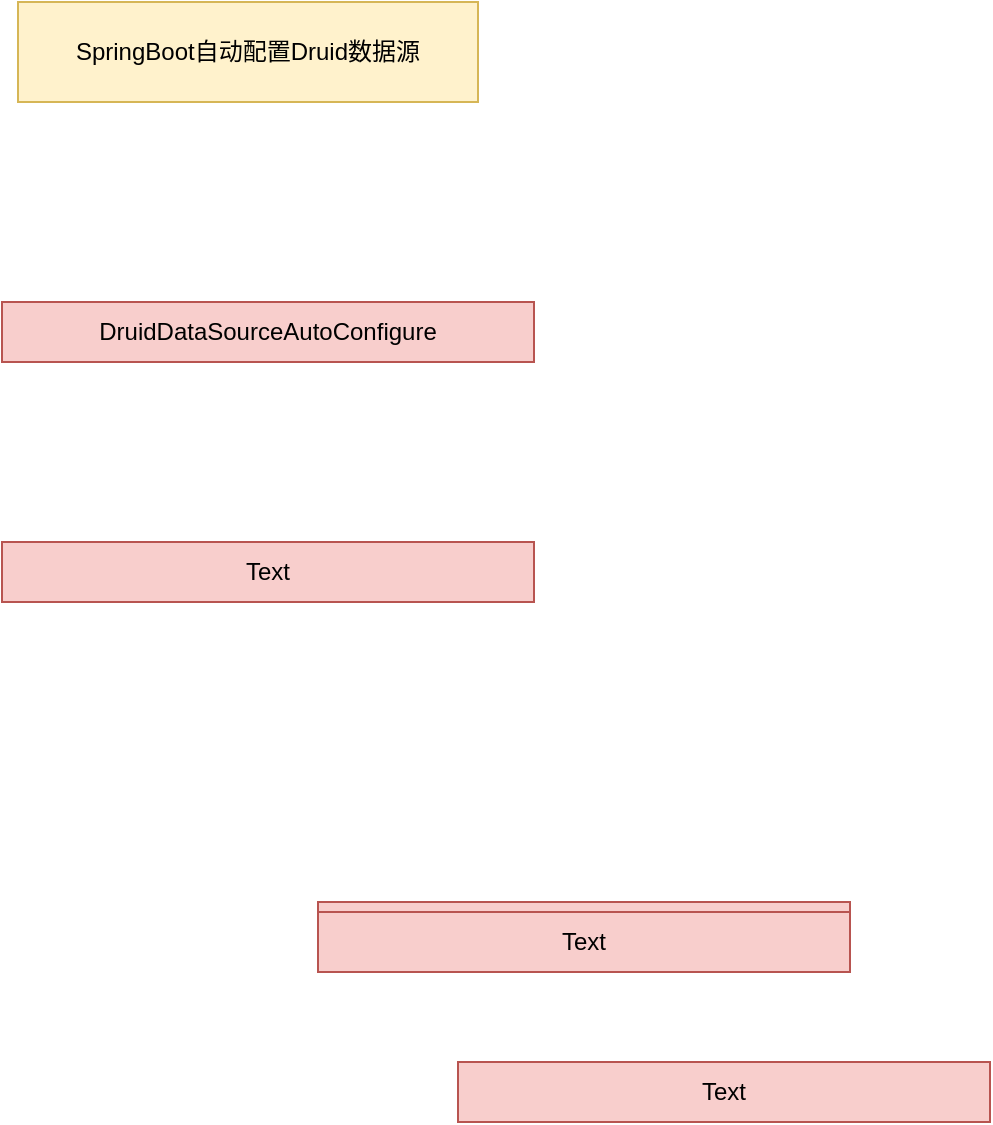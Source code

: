 <mxfile version="17.1.3" type="github">
  <diagram id="SYCsL_mroomPuzhFgq2t" name="第 1 页">
    <mxGraphModel dx="1422" dy="802" grid="1" gridSize="10" guides="1" tooltips="1" connect="1" arrows="1" fold="1" page="1" pageScale="1" pageWidth="827" pageHeight="1169" math="0" shadow="0">
      <root>
        <mxCell id="0" />
        <mxCell id="1" parent="0" />
        <mxCell id="PMfeQQ4bzZob6dWzVVmY-1" value="SpringBoot自动配置Druid数据源" style="text;html=1;strokeColor=#d6b656;fillColor=#fff2cc;align=center;verticalAlign=middle;whiteSpace=wrap;rounded=0;" vertex="1" parent="1">
          <mxGeometry x="320" y="100" width="230" height="50" as="geometry" />
        </mxCell>
        <mxCell id="PMfeQQ4bzZob6dWzVVmY-4" value="DruidDataSourceAutoConfigure" style="text;html=1;strokeColor=#b85450;fillColor=#f8cecc;align=center;verticalAlign=middle;whiteSpace=wrap;rounded=0;" vertex="1" parent="1">
          <mxGeometry x="312" y="250" width="266" height="30" as="geometry" />
        </mxCell>
        <mxCell id="PMfeQQ4bzZob6dWzVVmY-5" value="Text" style="text;html=1;strokeColor=#b85450;fillColor=#f8cecc;align=center;verticalAlign=middle;whiteSpace=wrap;rounded=0;" vertex="1" parent="1">
          <mxGeometry x="312" y="370" width="266" height="30" as="geometry" />
        </mxCell>
        <mxCell id="PMfeQQ4bzZob6dWzVVmY-6" value="Text" style="text;html=1;strokeColor=#b85450;fillColor=#f8cecc;align=center;verticalAlign=middle;whiteSpace=wrap;rounded=0;" vertex="1" parent="1">
          <mxGeometry x="470" y="550" width="266" height="30" as="geometry" />
        </mxCell>
        <mxCell id="PMfeQQ4bzZob6dWzVVmY-7" value="Text" style="text;html=1;strokeColor=#b85450;fillColor=#f8cecc;align=center;verticalAlign=middle;whiteSpace=wrap;rounded=0;" vertex="1" parent="1">
          <mxGeometry x="470" y="555" width="266" height="30" as="geometry" />
        </mxCell>
        <mxCell id="PMfeQQ4bzZob6dWzVVmY-8" value="Text" style="text;html=1;strokeColor=#b85450;fillColor=#f8cecc;align=center;verticalAlign=middle;whiteSpace=wrap;rounded=0;" vertex="1" parent="1">
          <mxGeometry x="540" y="630" width="266" height="30" as="geometry" />
        </mxCell>
      </root>
    </mxGraphModel>
  </diagram>
</mxfile>
